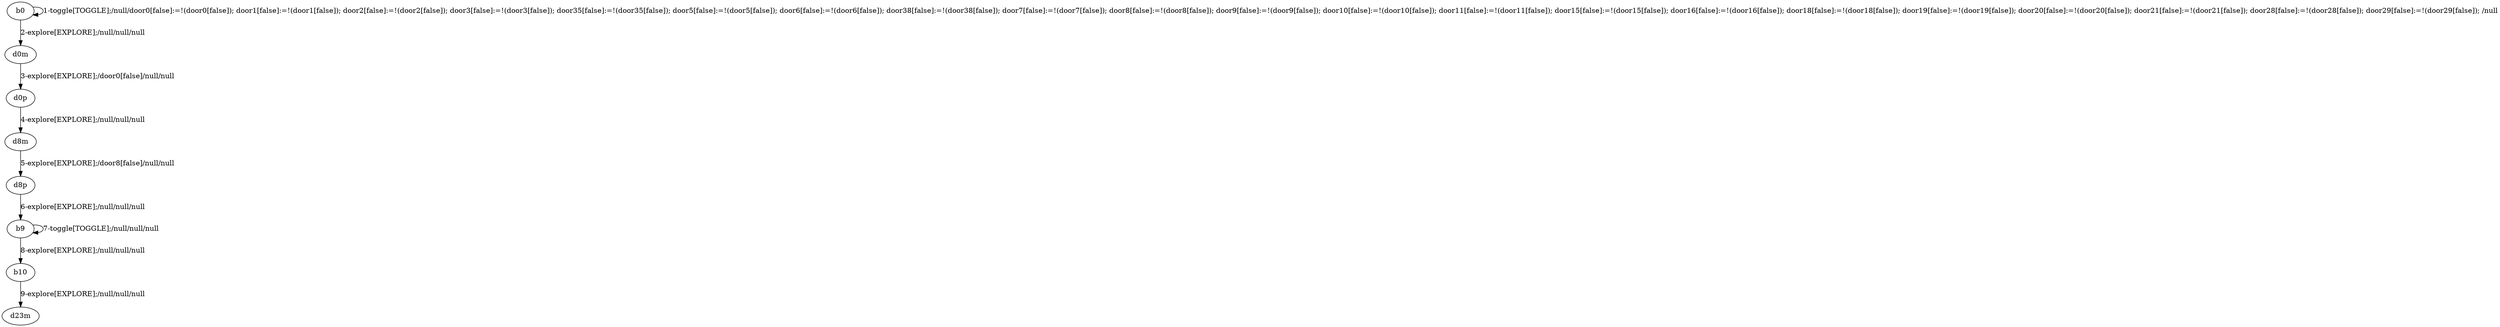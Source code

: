 # Total number of goals covered by this test: 1
# b9 --> b9

digraph g {
"b0" -> "b0" [label = "1-toggle[TOGGLE];/null/door0[false]:=!(door0[false]); door1[false]:=!(door1[false]); door2[false]:=!(door2[false]); door3[false]:=!(door3[false]); door35[false]:=!(door35[false]); door5[false]:=!(door5[false]); door6[false]:=!(door6[false]); door38[false]:=!(door38[false]); door7[false]:=!(door7[false]); door8[false]:=!(door8[false]); door9[false]:=!(door9[false]); door10[false]:=!(door10[false]); door11[false]:=!(door11[false]); door15[false]:=!(door15[false]); door16[false]:=!(door16[false]); door18[false]:=!(door18[false]); door19[false]:=!(door19[false]); door20[false]:=!(door20[false]); door21[false]:=!(door21[false]); door28[false]:=!(door28[false]); door29[false]:=!(door29[false]); /null"];
"b0" -> "d0m" [label = "2-explore[EXPLORE];/null/null/null"];
"d0m" -> "d0p" [label = "3-explore[EXPLORE];/door0[false]/null/null"];
"d0p" -> "d8m" [label = "4-explore[EXPLORE];/null/null/null"];
"d8m" -> "d8p" [label = "5-explore[EXPLORE];/door8[false]/null/null"];
"d8p" -> "b9" [label = "6-explore[EXPLORE];/null/null/null"];
"b9" -> "b9" [label = "7-toggle[TOGGLE];/null/null/null"];
"b9" -> "b10" [label = "8-explore[EXPLORE];/null/null/null"];
"b10" -> "d23m" [label = "9-explore[EXPLORE];/null/null/null"];
}